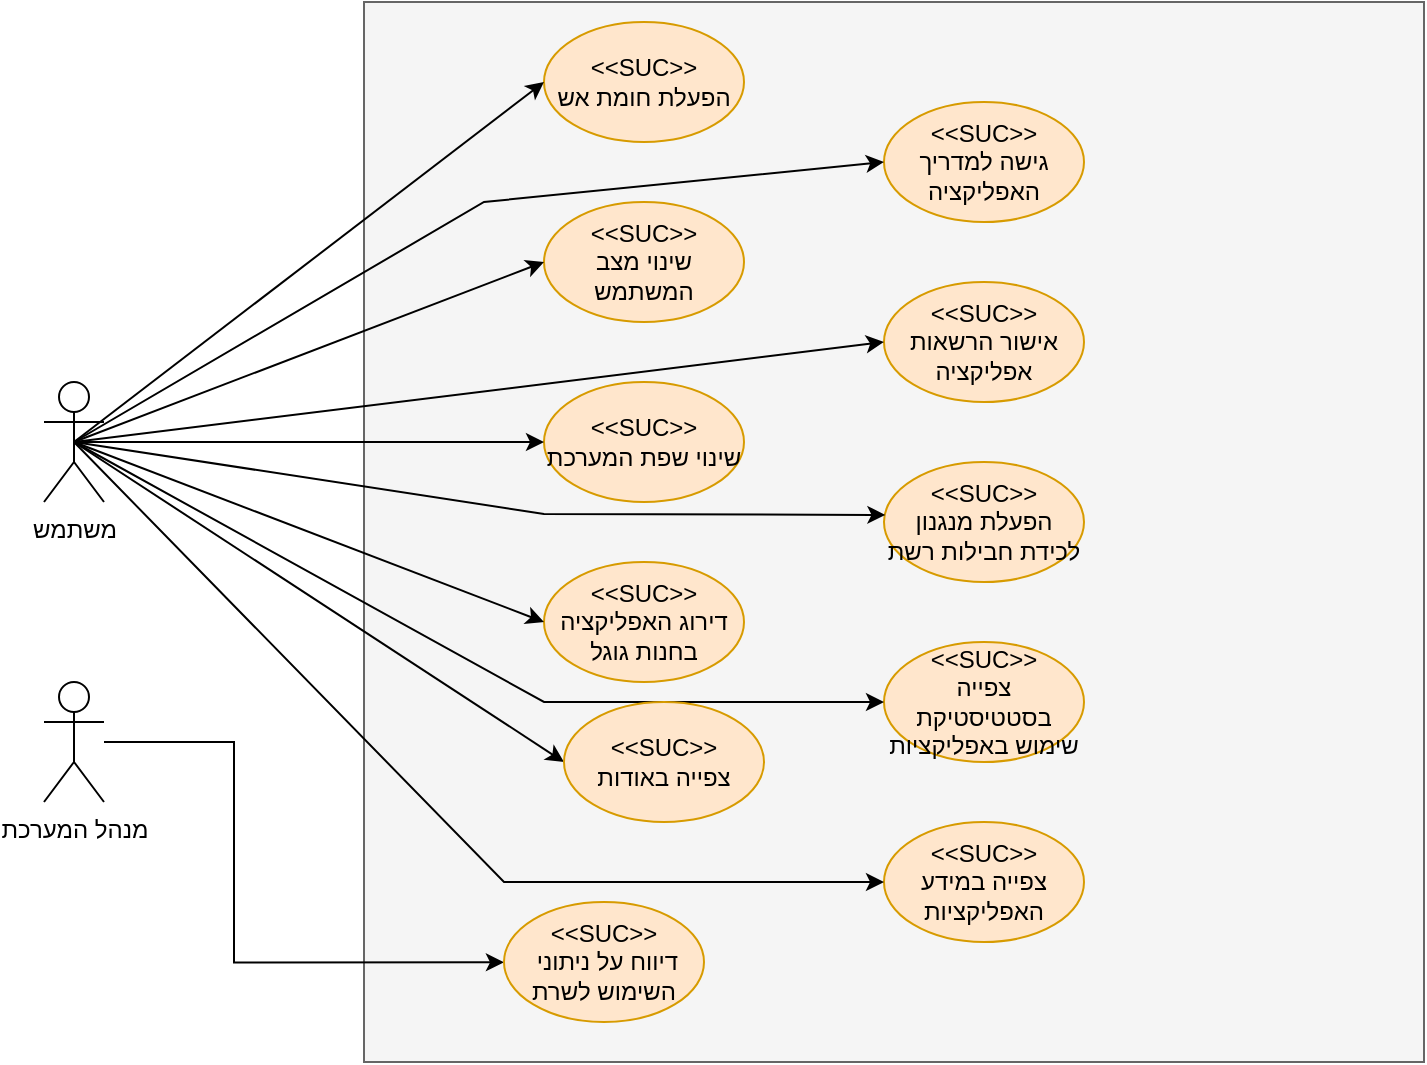 <mxfile version="16.5.1" type="device"><diagram id="kgpKYQtTHZ0yAKxKKP6v" name="Page-1"><mxGraphModel dx="1038" dy="649" grid="1" gridSize="10" guides="1" tooltips="1" connect="1" arrows="1" fold="1" page="1" pageScale="1" pageWidth="850" pageHeight="1100" math="0" shadow="0"><root><mxCell id="0"/><mxCell id="1" parent="0"/><mxCell id="BJ_4hf33b2nCATqILszb-1" value="" style="whiteSpace=wrap;html=1;aspect=fixed;fillColor=#f5f5f5;fontColor=#333333;strokeColor=#666666;" parent="1" vertex="1"><mxGeometry x="220" y="120" width="530" height="530" as="geometry"/></mxCell><mxCell id="BJ_4hf33b2nCATqILszb-2" value="משתמש" style="shape=umlActor;verticalLabelPosition=bottom;verticalAlign=top;html=1;outlineConnect=0;" parent="1" vertex="1"><mxGeometry x="60" y="310" width="30" height="60" as="geometry"/></mxCell><mxCell id="BJ_4hf33b2nCATqILszb-3" value="&lt;font style=&quot;font-size: 12px&quot;&gt;&amp;lt;&amp;lt;SUC&amp;gt;&amp;gt;&lt;br&gt;הפעלת חומת אש&lt;/font&gt;" style="ellipse;whiteSpace=wrap;html=1;fillColor=#ffe6cc;strokeColor=#d79b00;" parent="1" vertex="1"><mxGeometry x="310" y="130" width="100" height="60" as="geometry"/></mxCell><mxCell id="BJ_4hf33b2nCATqILszb-4" value="&lt;font style=&quot;font-size: 12px&quot;&gt;&amp;lt;&amp;lt;SUC&amp;gt;&amp;gt;&lt;br&gt;שינוי מצב המשתמש&lt;br&gt;&lt;/font&gt;" style="ellipse;whiteSpace=wrap;html=1;fillColor=#ffe6cc;strokeColor=#d79b00;" parent="1" vertex="1"><mxGeometry x="310" y="220" width="100" height="60" as="geometry"/></mxCell><mxCell id="BJ_4hf33b2nCATqILszb-5" value="&lt;font style=&quot;font-size: 12px&quot;&gt;&amp;lt;&amp;lt;SUC&amp;gt;&amp;gt;&lt;br&gt;שינוי שפת המערכת&lt;br&gt;&lt;/font&gt;" style="ellipse;whiteSpace=wrap;html=1;fillColor=#ffe6cc;strokeColor=#d79b00;" parent="1" vertex="1"><mxGeometry x="310" y="310" width="100" height="60" as="geometry"/></mxCell><mxCell id="BJ_4hf33b2nCATqILszb-6" value="&lt;font style=&quot;font-size: 12px&quot;&gt;&amp;lt;&amp;lt;SUC&amp;gt;&amp;gt;&lt;br&gt;דירוג האפליקציה בחנות גוגל&lt;br&gt;&lt;/font&gt;" style="ellipse;whiteSpace=wrap;html=1;fillColor=#ffe6cc;strokeColor=#d79b00;" parent="1" vertex="1"><mxGeometry x="310" y="400" width="100" height="60" as="geometry"/></mxCell><mxCell id="BJ_4hf33b2nCATqILszb-8" value="&lt;font style=&quot;font-size: 12px&quot;&gt;&amp;lt;&amp;lt;SUC&amp;gt;&amp;gt;&lt;br&gt;גישה למדריך האפליקציה&lt;br&gt;&lt;/font&gt;" style="ellipse;whiteSpace=wrap;html=1;fillColor=#ffe6cc;strokeColor=#d79b00;" parent="1" vertex="1"><mxGeometry x="480" y="170" width="100" height="60" as="geometry"/></mxCell><mxCell id="BJ_4hf33b2nCATqILszb-9" value="&lt;font style=&quot;font-size: 12px&quot;&gt;&amp;lt;&amp;lt;SUC&amp;gt;&amp;gt;&lt;br&gt;אישור הרשאות אפליקציה&lt;br&gt;&lt;/font&gt;" style="ellipse;whiteSpace=wrap;html=1;fillColor=#ffe6cc;strokeColor=#d79b00;" parent="1" vertex="1"><mxGeometry x="480" y="260" width="100" height="60" as="geometry"/></mxCell><mxCell id="BJ_4hf33b2nCATqILszb-10" value="&lt;font style=&quot;font-size: 12px&quot;&gt;&amp;lt;&amp;lt;SUC&amp;gt;&amp;gt;&lt;br&gt;הפעלת מנגנון לכידת חבילות רשת&lt;br&gt;&lt;/font&gt;" style="ellipse;whiteSpace=wrap;html=1;fillColor=#ffe6cc;strokeColor=#d79b00;" parent="1" vertex="1"><mxGeometry x="480" y="350" width="100" height="60" as="geometry"/></mxCell><mxCell id="BJ_4hf33b2nCATqILszb-11" value="&lt;font style=&quot;font-size: 12px&quot;&gt;&amp;lt;&amp;lt;SUC&amp;gt;&amp;gt;&lt;br&gt;צפייה בסטטיסטיקת שימוש באפליקציות&lt;br&gt;&lt;/font&gt;" style="ellipse;whiteSpace=wrap;html=1;fillColor=#ffe6cc;strokeColor=#d79b00;" parent="1" vertex="1"><mxGeometry x="480" y="440" width="100" height="60" as="geometry"/></mxCell><mxCell id="BJ_4hf33b2nCATqILszb-12" value="&lt;font style=&quot;font-size: 12px&quot;&gt;&amp;lt;&amp;lt;SUC&amp;gt;&amp;gt;&lt;br&gt;צפייה במידע האפליקציות&lt;br&gt;&lt;/font&gt;" style="ellipse;whiteSpace=wrap;html=1;fillColor=#ffe6cc;strokeColor=#d79b00;" parent="1" vertex="1"><mxGeometry x="480" y="530" width="100" height="60" as="geometry"/></mxCell><mxCell id="BJ_4hf33b2nCATqILszb-14" value="" style="endArrow=classic;html=1;rounded=0;fontFamily=Helvetica;fontSize=12;exitX=0.5;exitY=0.5;exitDx=0;exitDy=0;exitPerimeter=0;entryX=0;entryY=0.5;entryDx=0;entryDy=0;" parent="1" source="BJ_4hf33b2nCATqILszb-2" target="BJ_4hf33b2nCATqILszb-3" edge="1"><mxGeometry width="50" height="50" relative="1" as="geometry"><mxPoint x="400" y="360" as="sourcePoint"/><mxPoint x="430" y="340" as="targetPoint"/></mxGeometry></mxCell><mxCell id="BJ_4hf33b2nCATqILszb-15" value="" style="endArrow=classic;html=1;rounded=0;fontFamily=Helvetica;fontSize=12;exitX=0.5;exitY=0.5;exitDx=0;exitDy=0;exitPerimeter=0;entryX=0;entryY=0.5;entryDx=0;entryDy=0;" parent="1" source="BJ_4hf33b2nCATqILszb-2" target="BJ_4hf33b2nCATqILszb-4" edge="1"><mxGeometry width="50" height="50" relative="1" as="geometry"><mxPoint x="85" y="350" as="sourcePoint"/><mxPoint x="320" y="170" as="targetPoint"/></mxGeometry></mxCell><mxCell id="BJ_4hf33b2nCATqILszb-16" value="" style="endArrow=classic;html=1;rounded=0;fontFamily=Helvetica;fontSize=12;entryX=0;entryY=0.5;entryDx=0;entryDy=0;exitX=0.5;exitY=0.5;exitDx=0;exitDy=0;exitPerimeter=0;" parent="1" source="BJ_4hf33b2nCATqILszb-2" target="BJ_4hf33b2nCATqILszb-5" edge="1"><mxGeometry width="50" height="50" relative="1" as="geometry"><mxPoint x="110" y="340" as="sourcePoint"/><mxPoint x="320" y="260" as="targetPoint"/></mxGeometry></mxCell><mxCell id="BJ_4hf33b2nCATqILszb-17" value="" style="endArrow=classic;html=1;rounded=0;fontFamily=Helvetica;fontSize=12;exitX=0.5;exitY=0.5;exitDx=0;exitDy=0;exitPerimeter=0;entryX=0;entryY=0.5;entryDx=0;entryDy=0;" parent="1" source="BJ_4hf33b2nCATqILszb-2" target="BJ_4hf33b2nCATqILszb-6" edge="1"><mxGeometry width="50" height="50" relative="1" as="geometry"><mxPoint x="90" y="350" as="sourcePoint"/><mxPoint x="320" y="350" as="targetPoint"/></mxGeometry></mxCell><mxCell id="BJ_4hf33b2nCATqILszb-18" value="" style="endArrow=classic;html=1;rounded=0;fontFamily=Helvetica;fontSize=12;exitX=0.5;exitY=0.5;exitDx=0;exitDy=0;exitPerimeter=0;entryX=0;entryY=0.5;entryDx=0;entryDy=0;" parent="1" source="BJ_4hf33b2nCATqILszb-2" target="BJ_4hf33b2nCATqILszb-7" edge="1"><mxGeometry width="50" height="50" relative="1" as="geometry"><mxPoint x="85" y="350" as="sourcePoint"/><mxPoint x="320" y="440" as="targetPoint"/></mxGeometry></mxCell><mxCell id="BJ_4hf33b2nCATqILszb-19" value="" style="endArrow=classic;html=1;rounded=0;fontFamily=Helvetica;fontSize=12;exitX=0.5;exitY=0.5;exitDx=0;exitDy=0;exitPerimeter=0;entryX=0;entryY=0.5;entryDx=0;entryDy=0;" parent="1" source="BJ_4hf33b2nCATqILszb-2" target="BJ_4hf33b2nCATqILszb-8" edge="1"><mxGeometry width="50" height="50" relative="1" as="geometry"><mxPoint x="85" y="350" as="sourcePoint"/><mxPoint x="320" y="260" as="targetPoint"/><Array as="points"><mxPoint x="280" y="220"/></Array></mxGeometry></mxCell><mxCell id="BJ_4hf33b2nCATqILszb-20" value="" style="endArrow=classic;html=1;rounded=0;fontFamily=Helvetica;fontSize=12;exitX=0.5;exitY=0.5;exitDx=0;exitDy=0;exitPerimeter=0;entryX=0;entryY=0.5;entryDx=0;entryDy=0;" parent="1" source="BJ_4hf33b2nCATqILszb-2" target="BJ_4hf33b2nCATqILszb-9" edge="1"><mxGeometry width="50" height="50" relative="1" as="geometry"><mxPoint x="85" y="350" as="sourcePoint"/><mxPoint x="320" y="170" as="targetPoint"/></mxGeometry></mxCell><mxCell id="BJ_4hf33b2nCATqILszb-21" value="" style="endArrow=classic;html=1;rounded=0;fontFamily=Helvetica;fontSize=12;exitX=0.5;exitY=0.5;exitDx=0;exitDy=0;exitPerimeter=0;entryX=0.007;entryY=0.441;entryDx=0;entryDy=0;entryPerimeter=0;" parent="1" source="BJ_4hf33b2nCATqILszb-2" target="BJ_4hf33b2nCATqILszb-10" edge="1"><mxGeometry width="50" height="50" relative="1" as="geometry"><mxPoint x="85" y="350" as="sourcePoint"/><mxPoint x="490" y="300" as="targetPoint"/><Array as="points"><mxPoint x="310" y="376"/></Array></mxGeometry></mxCell><mxCell id="BJ_4hf33b2nCATqILszb-22" value="" style="endArrow=classic;html=1;rounded=0;fontFamily=Helvetica;fontSize=12;exitX=0.5;exitY=0.5;exitDx=0;exitDy=0;exitPerimeter=0;entryX=0;entryY=0.5;entryDx=0;entryDy=0;" parent="1" source="BJ_4hf33b2nCATqILszb-2" target="BJ_4hf33b2nCATqILszb-11" edge="1"><mxGeometry width="50" height="50" relative="1" as="geometry"><mxPoint x="85" y="350" as="sourcePoint"/><mxPoint x="490" y="300" as="targetPoint"/><Array as="points"><mxPoint x="310" y="470"/></Array></mxGeometry></mxCell><mxCell id="BJ_4hf33b2nCATqILszb-23" value="" style="endArrow=classic;html=1;rounded=0;fontFamily=Helvetica;fontSize=12;exitX=0.5;exitY=0.5;exitDx=0;exitDy=0;exitPerimeter=0;entryX=0;entryY=0.5;entryDx=0;entryDy=0;" parent="1" source="BJ_4hf33b2nCATqILszb-2" target="BJ_4hf33b2nCATqILszb-12" edge="1"><mxGeometry width="50" height="50" relative="1" as="geometry"><mxPoint x="85.0" y="350" as="sourcePoint"/><mxPoint x="320.0" y="530" as="targetPoint"/><Array as="points"><mxPoint x="290" y="560"/></Array></mxGeometry></mxCell><mxCell id="qbQUZAs3I3KGLM92uNhw-11" style="edgeStyle=orthogonalEdgeStyle;rounded=0;orthogonalLoop=1;jettySize=auto;html=1;entryX=0.132;entryY=0.906;entryDx=0;entryDy=0;entryPerimeter=0;" parent="1" source="qbQUZAs3I3KGLM92uNhw-1" target="BJ_4hf33b2nCATqILszb-1" edge="1"><mxGeometry relative="1" as="geometry"/></mxCell><mxCell id="qbQUZAs3I3KGLM92uNhw-1" value="מנהל המערכת" style="shape=umlActor;verticalLabelPosition=bottom;verticalAlign=top;html=1;outlineConnect=0;" parent="1" vertex="1"><mxGeometry x="60" y="460" width="30" height="60" as="geometry"/></mxCell><mxCell id="qbQUZAs3I3KGLM92uNhw-4" value="&lt;font style=&quot;font-size: 12px&quot;&gt;&amp;lt;&amp;lt;SUC&amp;gt;&amp;gt;&lt;br&gt;&amp;nbsp;דיווח על ניתוני השימוש לשרת&lt;br&gt;&lt;/font&gt;" style="ellipse;whiteSpace=wrap;html=1;fillColor=#ffe6cc;strokeColor=#d79b00;" parent="1" vertex="1"><mxGeometry x="290" y="570" width="100" height="60" as="geometry"/></mxCell><mxCell id="BJ_4hf33b2nCATqILszb-7" value="&lt;font style=&quot;font-size: 12px&quot;&gt;&amp;lt;&amp;lt;SUC&amp;gt;&amp;gt;&lt;br&gt;צפייה באודות&lt;br&gt;&lt;/font&gt;" style="ellipse;whiteSpace=wrap;html=1;fillColor=#ffe6cc;strokeColor=#d79b00;" parent="1" vertex="1"><mxGeometry x="320" y="470" width="100" height="60" as="geometry"/></mxCell></root></mxGraphModel></diagram></mxfile>